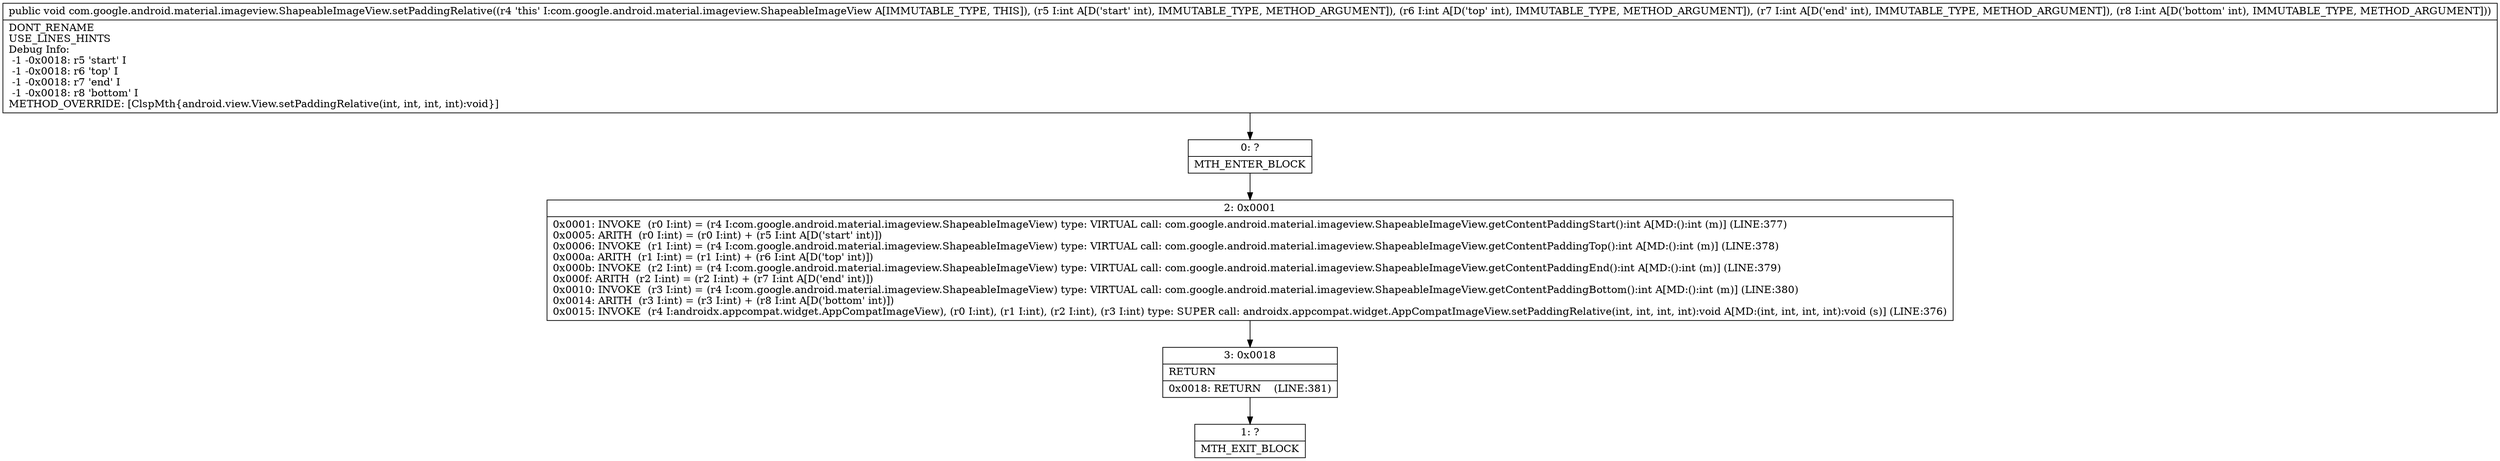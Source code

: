 digraph "CFG forcom.google.android.material.imageview.ShapeableImageView.setPaddingRelative(IIII)V" {
Node_0 [shape=record,label="{0\:\ ?|MTH_ENTER_BLOCK\l}"];
Node_2 [shape=record,label="{2\:\ 0x0001|0x0001: INVOKE  (r0 I:int) = (r4 I:com.google.android.material.imageview.ShapeableImageView) type: VIRTUAL call: com.google.android.material.imageview.ShapeableImageView.getContentPaddingStart():int A[MD:():int (m)] (LINE:377)\l0x0005: ARITH  (r0 I:int) = (r0 I:int) + (r5 I:int A[D('start' int)]) \l0x0006: INVOKE  (r1 I:int) = (r4 I:com.google.android.material.imageview.ShapeableImageView) type: VIRTUAL call: com.google.android.material.imageview.ShapeableImageView.getContentPaddingTop():int A[MD:():int (m)] (LINE:378)\l0x000a: ARITH  (r1 I:int) = (r1 I:int) + (r6 I:int A[D('top' int)]) \l0x000b: INVOKE  (r2 I:int) = (r4 I:com.google.android.material.imageview.ShapeableImageView) type: VIRTUAL call: com.google.android.material.imageview.ShapeableImageView.getContentPaddingEnd():int A[MD:():int (m)] (LINE:379)\l0x000f: ARITH  (r2 I:int) = (r2 I:int) + (r7 I:int A[D('end' int)]) \l0x0010: INVOKE  (r3 I:int) = (r4 I:com.google.android.material.imageview.ShapeableImageView) type: VIRTUAL call: com.google.android.material.imageview.ShapeableImageView.getContentPaddingBottom():int A[MD:():int (m)] (LINE:380)\l0x0014: ARITH  (r3 I:int) = (r3 I:int) + (r8 I:int A[D('bottom' int)]) \l0x0015: INVOKE  (r4 I:androidx.appcompat.widget.AppCompatImageView), (r0 I:int), (r1 I:int), (r2 I:int), (r3 I:int) type: SUPER call: androidx.appcompat.widget.AppCompatImageView.setPaddingRelative(int, int, int, int):void A[MD:(int, int, int, int):void (s)] (LINE:376)\l}"];
Node_3 [shape=record,label="{3\:\ 0x0018|RETURN\l|0x0018: RETURN    (LINE:381)\l}"];
Node_1 [shape=record,label="{1\:\ ?|MTH_EXIT_BLOCK\l}"];
MethodNode[shape=record,label="{public void com.google.android.material.imageview.ShapeableImageView.setPaddingRelative((r4 'this' I:com.google.android.material.imageview.ShapeableImageView A[IMMUTABLE_TYPE, THIS]), (r5 I:int A[D('start' int), IMMUTABLE_TYPE, METHOD_ARGUMENT]), (r6 I:int A[D('top' int), IMMUTABLE_TYPE, METHOD_ARGUMENT]), (r7 I:int A[D('end' int), IMMUTABLE_TYPE, METHOD_ARGUMENT]), (r8 I:int A[D('bottom' int), IMMUTABLE_TYPE, METHOD_ARGUMENT]))  | DONT_RENAME\lUSE_LINES_HINTS\lDebug Info:\l  \-1 \-0x0018: r5 'start' I\l  \-1 \-0x0018: r6 'top' I\l  \-1 \-0x0018: r7 'end' I\l  \-1 \-0x0018: r8 'bottom' I\lMETHOD_OVERRIDE: [ClspMth\{android.view.View.setPaddingRelative(int, int, int, int):void\}]\l}"];
MethodNode -> Node_0;Node_0 -> Node_2;
Node_2 -> Node_3;
Node_3 -> Node_1;
}

